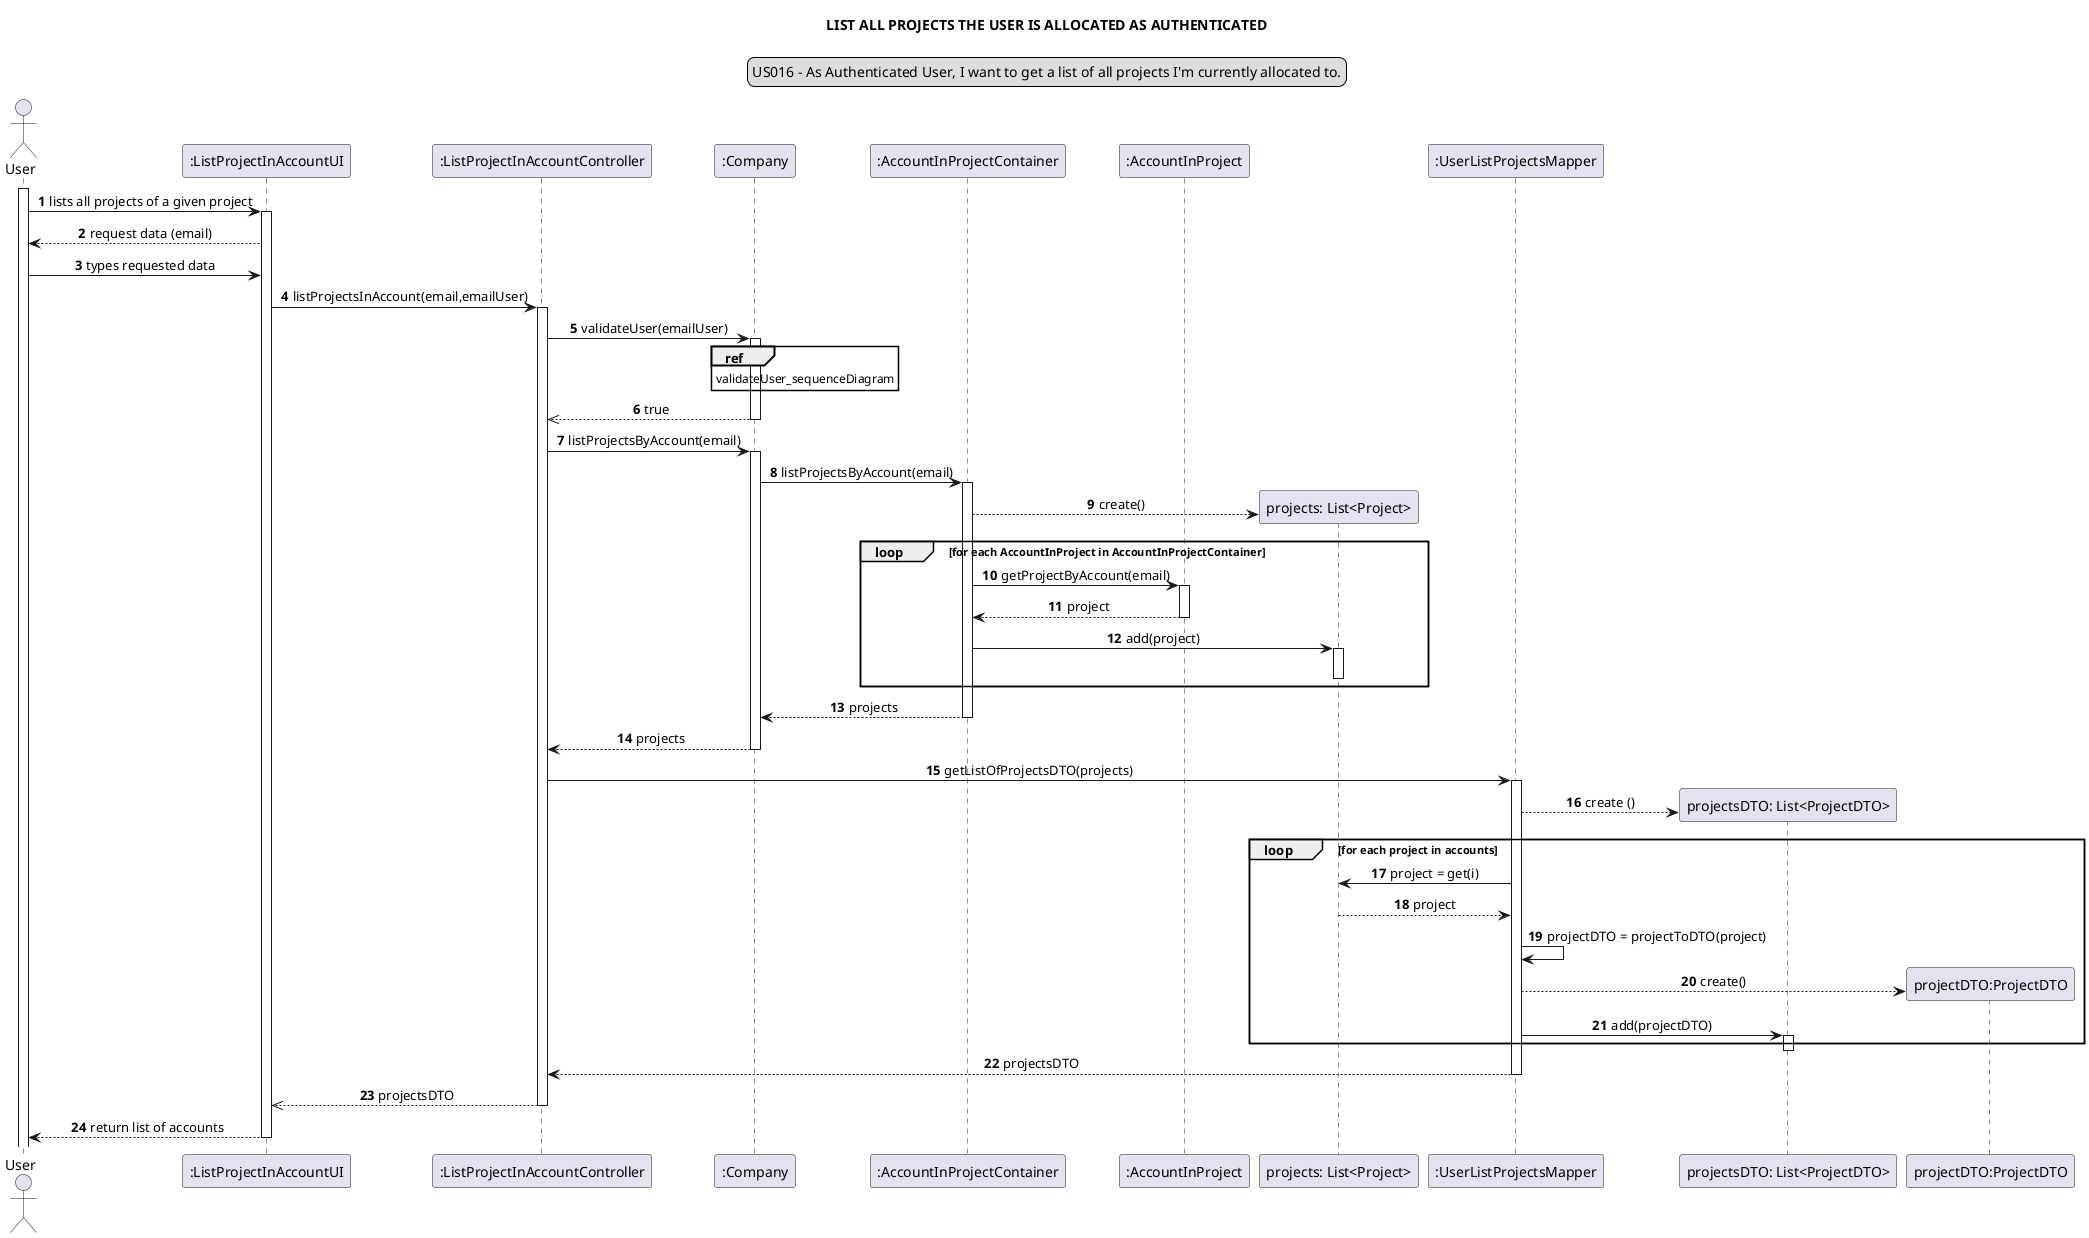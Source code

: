 @startuml
skinparam sequenceMessageAlign center
title LIST ALL PROJECTS THE USER IS ALLOCATED AS AUTHENTICATED
legend top
US016 - As Authenticated User, I want to get a list of all projects I'm currently allocated to.
end legend
autonumber
actor User
participant ":ListProjectInAccountUI" as ui
participant ":ListProjectInAccountController" as controller
participant ":Company" as company
participant ":AccountInProjectContainer" as aipc
participant ":AccountInProject" as aip
participant "projects: List<Project>" as list
participant ":UserListProjectsMapper" as pm
participant "projectsDTO: List<ProjectDTO>" as listDTO
participant "projectDTO:ProjectDTO" as DTO
activate User
User -> ui: lists all projects of a given project
activate ui
ui --> User: request data (email)
User -> ui: types requested data
ui -> controller: listProjectsInAccount(email,emailUser)
activate controller
controller -> company: validateUser(emailUser)
activate company
ref over company: validateUser_sequenceDiagram
company -->> controller: true
deactivate company
controller -> company: listProjectsByAccount(email)
activate company
company -> aipc: listProjectsByAccount(email)
activate aipc
create list
aipc --> list :create()
loop for each AccountInProject in AccountInProjectContainer
aipc -> aip : getProjectByAccount(email)
activate aip
aip --> aipc : project
deactivate aip
aipc -> list : add(project)
activate list
deactivate list
end loop
aipc --> company : projects
deactivate aipc
company --> controller: projects
deactivate company
controller -> pm: getListOfProjectsDTO(projects)
activate pm
create listDTO
pm --> listDTO: create ()
loop for each project in accounts
pm -> list: project = get(i)
list --> pm: project
pm -> pm: projectDTO = projectToDTO(project)
create DTO
pm --> DTO : create()
pm ->listDTO :add(projectDTO)
activate listDTO
end loop
deactivate listDTO
pm --> controller :projectsDTO
deactivate pm
controller -->> ui: projectsDTO
deactivate controller
ui --> User: return list of accounts
deactivate ui
@enduml